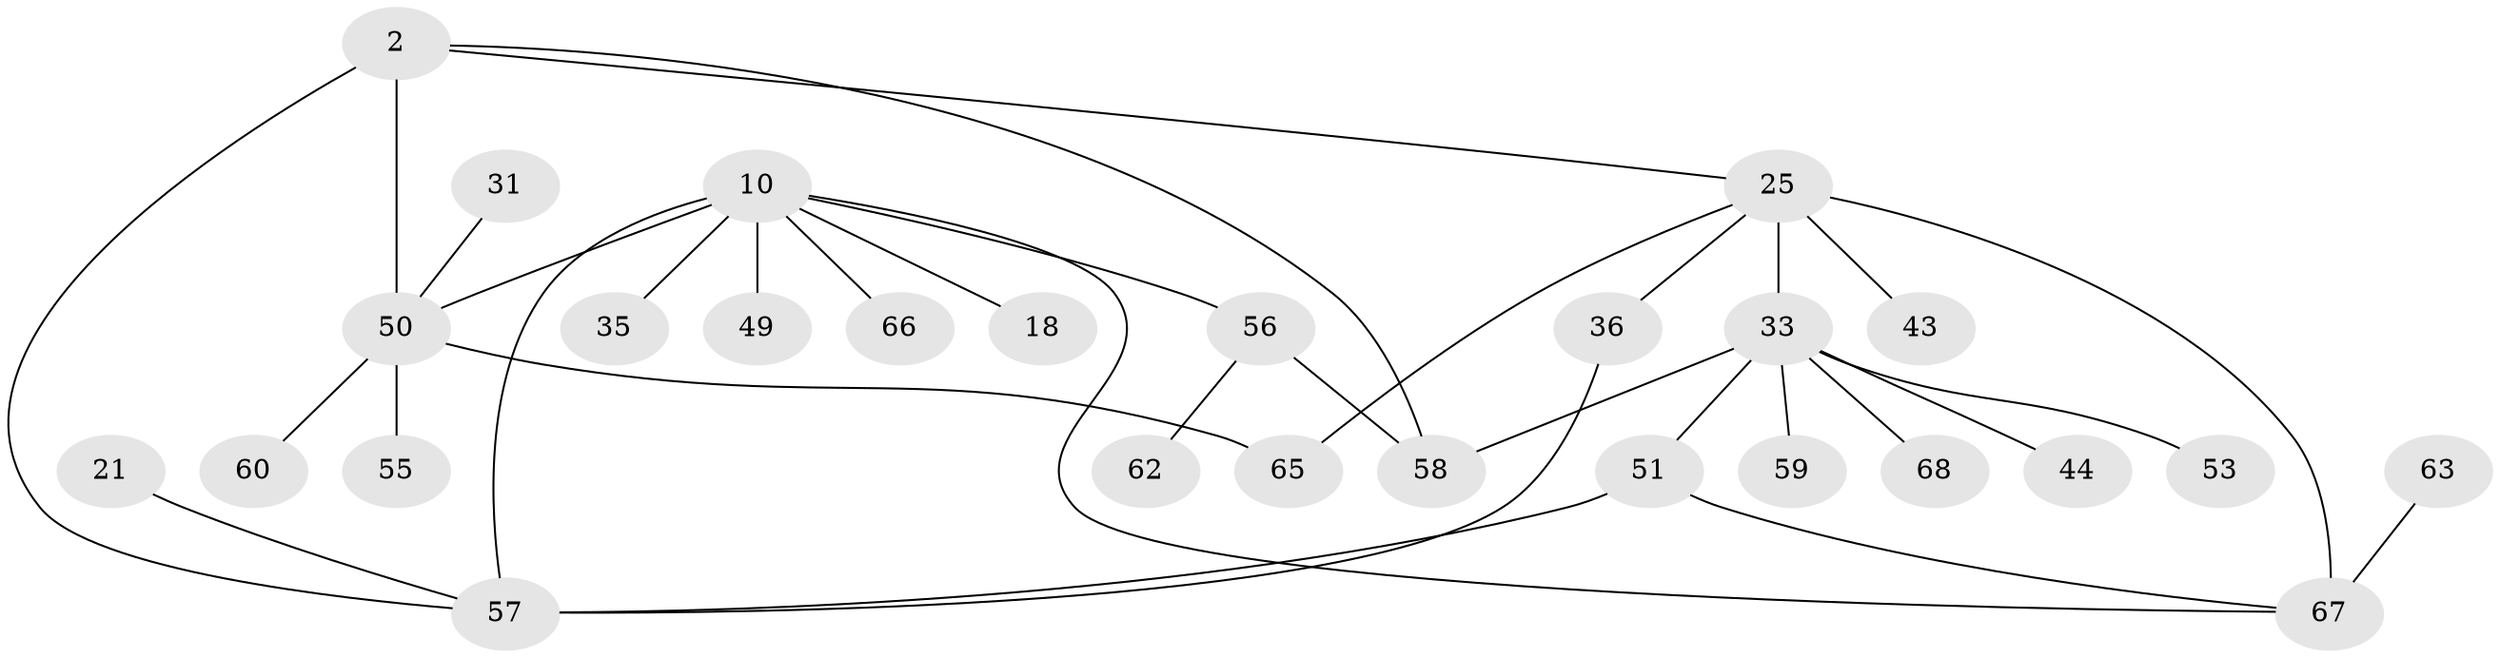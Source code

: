 // original degree distribution, {2: 0.22058823529411764, 5: 0.029411764705882353, 7: 0.04411764705882353, 4: 0.08823529411764706, 10: 0.029411764705882353, 11: 0.014705882352941176, 3: 0.04411764705882353, 6: 0.014705882352941176, 1: 0.5147058823529411}
// Generated by graph-tools (version 1.1) at 2025/57/03/04/25 21:57:40]
// undirected, 27 vertices, 34 edges
graph export_dot {
graph [start="1"]
  node [color=gray90,style=filled];
  2 [super="+1"];
  10;
  18;
  21;
  25 [super="+14"];
  31 [super="+29"];
  33 [super="+8"];
  35;
  36;
  43 [super="+28"];
  44;
  49;
  50 [super="+47+3"];
  51 [super="+40+45+48"];
  53;
  55;
  56 [super="+23+42+46+54"];
  57 [super="+22+5"];
  58 [super="+16"];
  59 [super="+52"];
  60;
  62 [super="+41"];
  63;
  65 [super="+32+38"];
  66 [super="+39"];
  67 [super="+64+15+30"];
  68;
  2 -- 25;
  2 -- 50 [weight=2];
  2 -- 57;
  2 -- 58;
  10 -- 18;
  10 -- 35;
  10 -- 49;
  10 -- 50 [weight=2];
  10 -- 57 [weight=2];
  10 -- 66;
  10 -- 67;
  10 -- 56 [weight=2];
  21 -- 57;
  25 -- 36;
  25 -- 43;
  25 -- 65;
  25 -- 67 [weight=2];
  25 -- 33 [weight=2];
  31 -- 50;
  33 -- 68;
  33 -- 44;
  33 -- 53;
  33 -- 59;
  33 -- 58 [weight=2];
  33 -- 51;
  36 -- 57;
  50 -- 55;
  50 -- 60;
  50 -- 65;
  51 -- 67;
  51 -- 57 [weight=2];
  56 -- 62;
  56 -- 58;
  63 -- 67;
}
